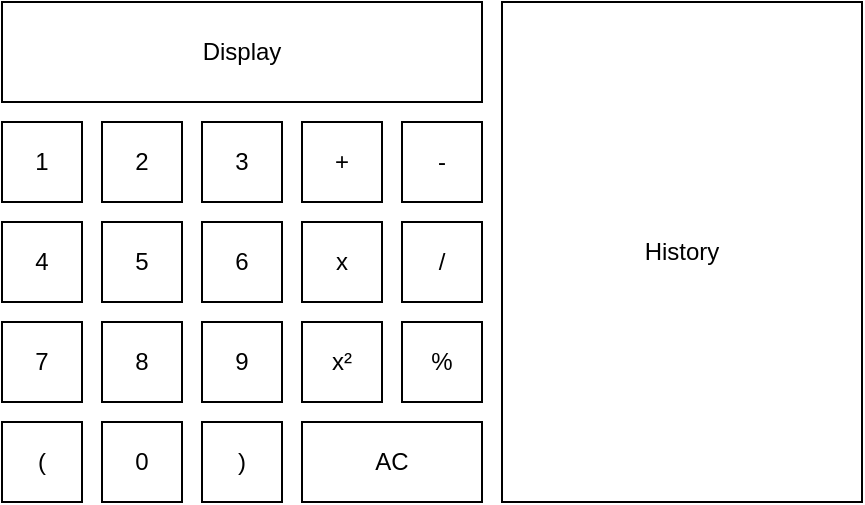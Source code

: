 <mxfile>
    <diagram id="1m9RaX_VELJw99MUhRKe" name="Page-1">
        <mxGraphModel dx="1170" dy="536" grid="1" gridSize="10" guides="1" tooltips="1" connect="1" arrows="1" fold="1" page="1" pageScale="1" pageWidth="827" pageHeight="1169" math="0" shadow="0">
            <root>
                <mxCell id="0"/>
                <mxCell id="1" parent="0"/>
                <mxCell id="2" value="1" style="whiteSpace=wrap;html=1;aspect=fixed;" vertex="1" parent="1">
                    <mxGeometry x="240" y="160" width="40" height="40" as="geometry"/>
                </mxCell>
                <mxCell id="3" value="2" style="whiteSpace=wrap;html=1;aspect=fixed;" vertex="1" parent="1">
                    <mxGeometry x="290" y="160" width="40" height="40" as="geometry"/>
                </mxCell>
                <mxCell id="4" value="3" style="whiteSpace=wrap;html=1;aspect=fixed;" vertex="1" parent="1">
                    <mxGeometry x="340" y="160" width="40" height="40" as="geometry"/>
                </mxCell>
                <mxCell id="6" value="4" style="whiteSpace=wrap;html=1;aspect=fixed;" vertex="1" parent="1">
                    <mxGeometry x="240" y="210" width="40" height="40" as="geometry"/>
                </mxCell>
                <mxCell id="7" value="5" style="whiteSpace=wrap;html=1;aspect=fixed;" vertex="1" parent="1">
                    <mxGeometry x="290" y="210" width="40" height="40" as="geometry"/>
                </mxCell>
                <mxCell id="8" value="6" style="whiteSpace=wrap;html=1;aspect=fixed;" vertex="1" parent="1">
                    <mxGeometry x="340" y="210" width="40" height="40" as="geometry"/>
                </mxCell>
                <mxCell id="9" value="7" style="whiteSpace=wrap;html=1;aspect=fixed;" vertex="1" parent="1">
                    <mxGeometry x="240" y="260" width="40" height="40" as="geometry"/>
                </mxCell>
                <mxCell id="10" value="8" style="whiteSpace=wrap;html=1;aspect=fixed;" vertex="1" parent="1">
                    <mxGeometry x="290" y="260" width="40" height="40" as="geometry"/>
                </mxCell>
                <mxCell id="11" value="9" style="whiteSpace=wrap;html=1;aspect=fixed;" vertex="1" parent="1">
                    <mxGeometry x="340" y="260" width="40" height="40" as="geometry"/>
                </mxCell>
                <mxCell id="12" value="(" style="whiteSpace=wrap;html=1;aspect=fixed;" vertex="1" parent="1">
                    <mxGeometry x="240" y="310" width="40" height="40" as="geometry"/>
                </mxCell>
                <mxCell id="13" value="0" style="whiteSpace=wrap;html=1;aspect=fixed;" vertex="1" parent="1">
                    <mxGeometry x="290" y="310" width="40" height="40" as="geometry"/>
                </mxCell>
                <mxCell id="14" value=")" style="whiteSpace=wrap;html=1;aspect=fixed;" vertex="1" parent="1">
                    <mxGeometry x="340" y="310" width="40" height="40" as="geometry"/>
                </mxCell>
                <mxCell id="16" value="AC" style="rounded=0;whiteSpace=wrap;html=1;" vertex="1" parent="1">
                    <mxGeometry x="390" y="310" width="90" height="40" as="geometry"/>
                </mxCell>
                <mxCell id="19" value="Display" style="rounded=0;whiteSpace=wrap;html=1;" vertex="1" parent="1">
                    <mxGeometry x="240" y="100" width="240" height="50" as="geometry"/>
                </mxCell>
                <mxCell id="21" value="History" style="rounded=0;whiteSpace=wrap;html=1;" vertex="1" parent="1">
                    <mxGeometry x="490" y="100" width="180" height="250" as="geometry"/>
                </mxCell>
                <mxCell id="22" value="+" style="whiteSpace=wrap;html=1;aspect=fixed;" vertex="1" parent="1">
                    <mxGeometry x="390" y="160" width="40" height="40" as="geometry"/>
                </mxCell>
                <mxCell id="23" value="-" style="whiteSpace=wrap;html=1;aspect=fixed;" vertex="1" parent="1">
                    <mxGeometry x="440" y="160" width="40" height="40" as="geometry"/>
                </mxCell>
                <mxCell id="24" value="x" style="whiteSpace=wrap;html=1;aspect=fixed;" vertex="1" parent="1">
                    <mxGeometry x="390" y="210" width="40" height="40" as="geometry"/>
                </mxCell>
                <mxCell id="25" value="/" style="whiteSpace=wrap;html=1;aspect=fixed;" vertex="1" parent="1">
                    <mxGeometry x="440" y="210" width="40" height="40" as="geometry"/>
                </mxCell>
                <mxCell id="26" value="x²" style="whiteSpace=wrap;html=1;aspect=fixed;" vertex="1" parent="1">
                    <mxGeometry x="390" y="260" width="40" height="40" as="geometry"/>
                </mxCell>
                <mxCell id="27" value="%" style="whiteSpace=wrap;html=1;aspect=fixed;" vertex="1" parent="1">
                    <mxGeometry x="440" y="260" width="40" height="40" as="geometry"/>
                </mxCell>
            </root>
        </mxGraphModel>
    </diagram>
</mxfile>
